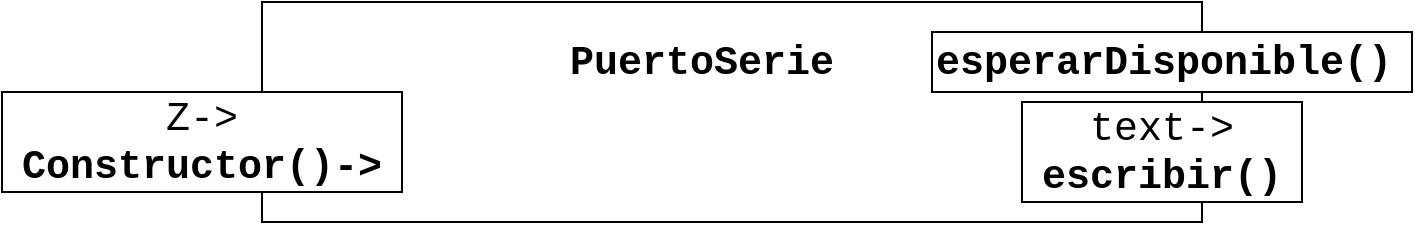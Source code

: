 <mxfile version="15.3.2" type="device"><diagram id="nyX6dDmImf5PK18FnoE2" name="Page-1"><mxGraphModel dx="1422" dy="705" grid="1" gridSize="10" guides="1" tooltips="1" connect="1" arrows="1" fold="1" page="1" pageScale="1" pageWidth="827" pageHeight="1169" math="0" shadow="0"><root><mxCell id="0"/><mxCell id="1" parent="0"/><mxCell id="9f9TtkzhunxOogZo4BFT-1" value="" style="rounded=0;whiteSpace=wrap;html=1;" parent="1" vertex="1"><mxGeometry x="150" y="70" width="470" height="110" as="geometry"/></mxCell><mxCell id="9f9TtkzhunxOogZo4BFT-2" value="PuertoSerie" style="text;html=1;strokeColor=none;fillColor=none;align=center;verticalAlign=middle;whiteSpace=wrap;rounded=0;fontStyle=1;fontFamily=Courier New;fontSize=20;" parent="1" vertex="1"><mxGeometry x="290" y="90" width="160" height="20" as="geometry"/></mxCell><mxCell id="9f9TtkzhunxOogZo4BFT-3" value="Z-&amp;gt;&lt;br&gt;&lt;b&gt;Constructor()-&amp;gt;&lt;/b&gt;" style="rounded=0;whiteSpace=wrap;html=1;fontFamily=Courier New;fontSize=20;align=center;fontStyle=0;autosize=1;" parent="1" vertex="1"><mxGeometry x="20" y="115" width="200" height="50" as="geometry"/></mxCell><mxCell id="9f9TtkzhunxOogZo4BFT-4" value="&lt;b&gt;esperarDisponible()&lt;/b&gt;" style="rounded=0;whiteSpace=wrap;html=1;fontFamily=Courier New;fontSize=20;align=left;fontStyle=0;autosize=1;" parent="1" vertex="1"><mxGeometry x="485" y="85" width="240" height="30" as="geometry"/></mxCell><mxCell id="9f9TtkzhunxOogZo4BFT-5" value="text-&amp;gt;&lt;br&gt;&lt;b&gt;escribir()&lt;/b&gt;" style="rounded=0;whiteSpace=wrap;html=1;fontFamily=Courier New;fontSize=20;align=center;fontStyle=0;autosize=1;" parent="1" vertex="1"><mxGeometry x="530" y="120" width="140" height="50" as="geometry"/></mxCell></root></mxGraphModel></diagram></mxfile>